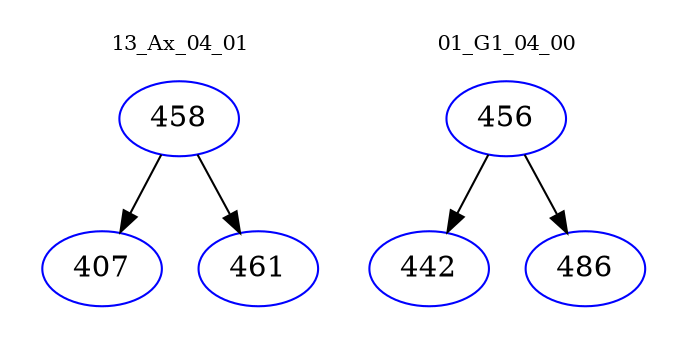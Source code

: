 digraph{
subgraph cluster_0 {
color = white
label = "13_Ax_04_01";
fontsize=10;
T0_458 [label="458", color="blue"]
T0_458 -> T0_407 [color="black"]
T0_407 [label="407", color="blue"]
T0_458 -> T0_461 [color="black"]
T0_461 [label="461", color="blue"]
}
subgraph cluster_1 {
color = white
label = "01_G1_04_00";
fontsize=10;
T1_456 [label="456", color="blue"]
T1_456 -> T1_442 [color="black"]
T1_442 [label="442", color="blue"]
T1_456 -> T1_486 [color="black"]
T1_486 [label="486", color="blue"]
}
}
